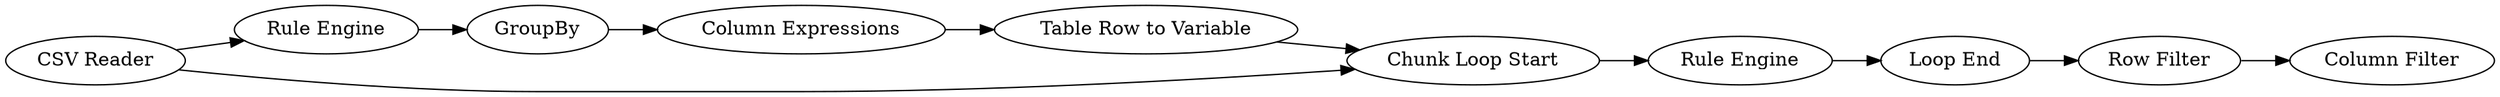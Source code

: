 digraph {
	1 [label="CSV Reader"]
	18 [label=GroupBy]
	19 [label="Column Expressions"]
	20 [label="Rule Engine"]
	21 [label="Table Row to Variable"]
	24 [label="Loop End"]
	30 [label="Chunk Loop Start"]
	32 [label="Rule Engine"]
	33 [label="Row Filter"]
	34 [label="Column Filter"]
	1 -> 20
	1 -> 30
	18 -> 19
	19 -> 21
	20 -> 18
	21 -> 30
	24 -> 33
	30 -> 32
	32 -> 24
	33 -> 34
	rankdir=LR
}

